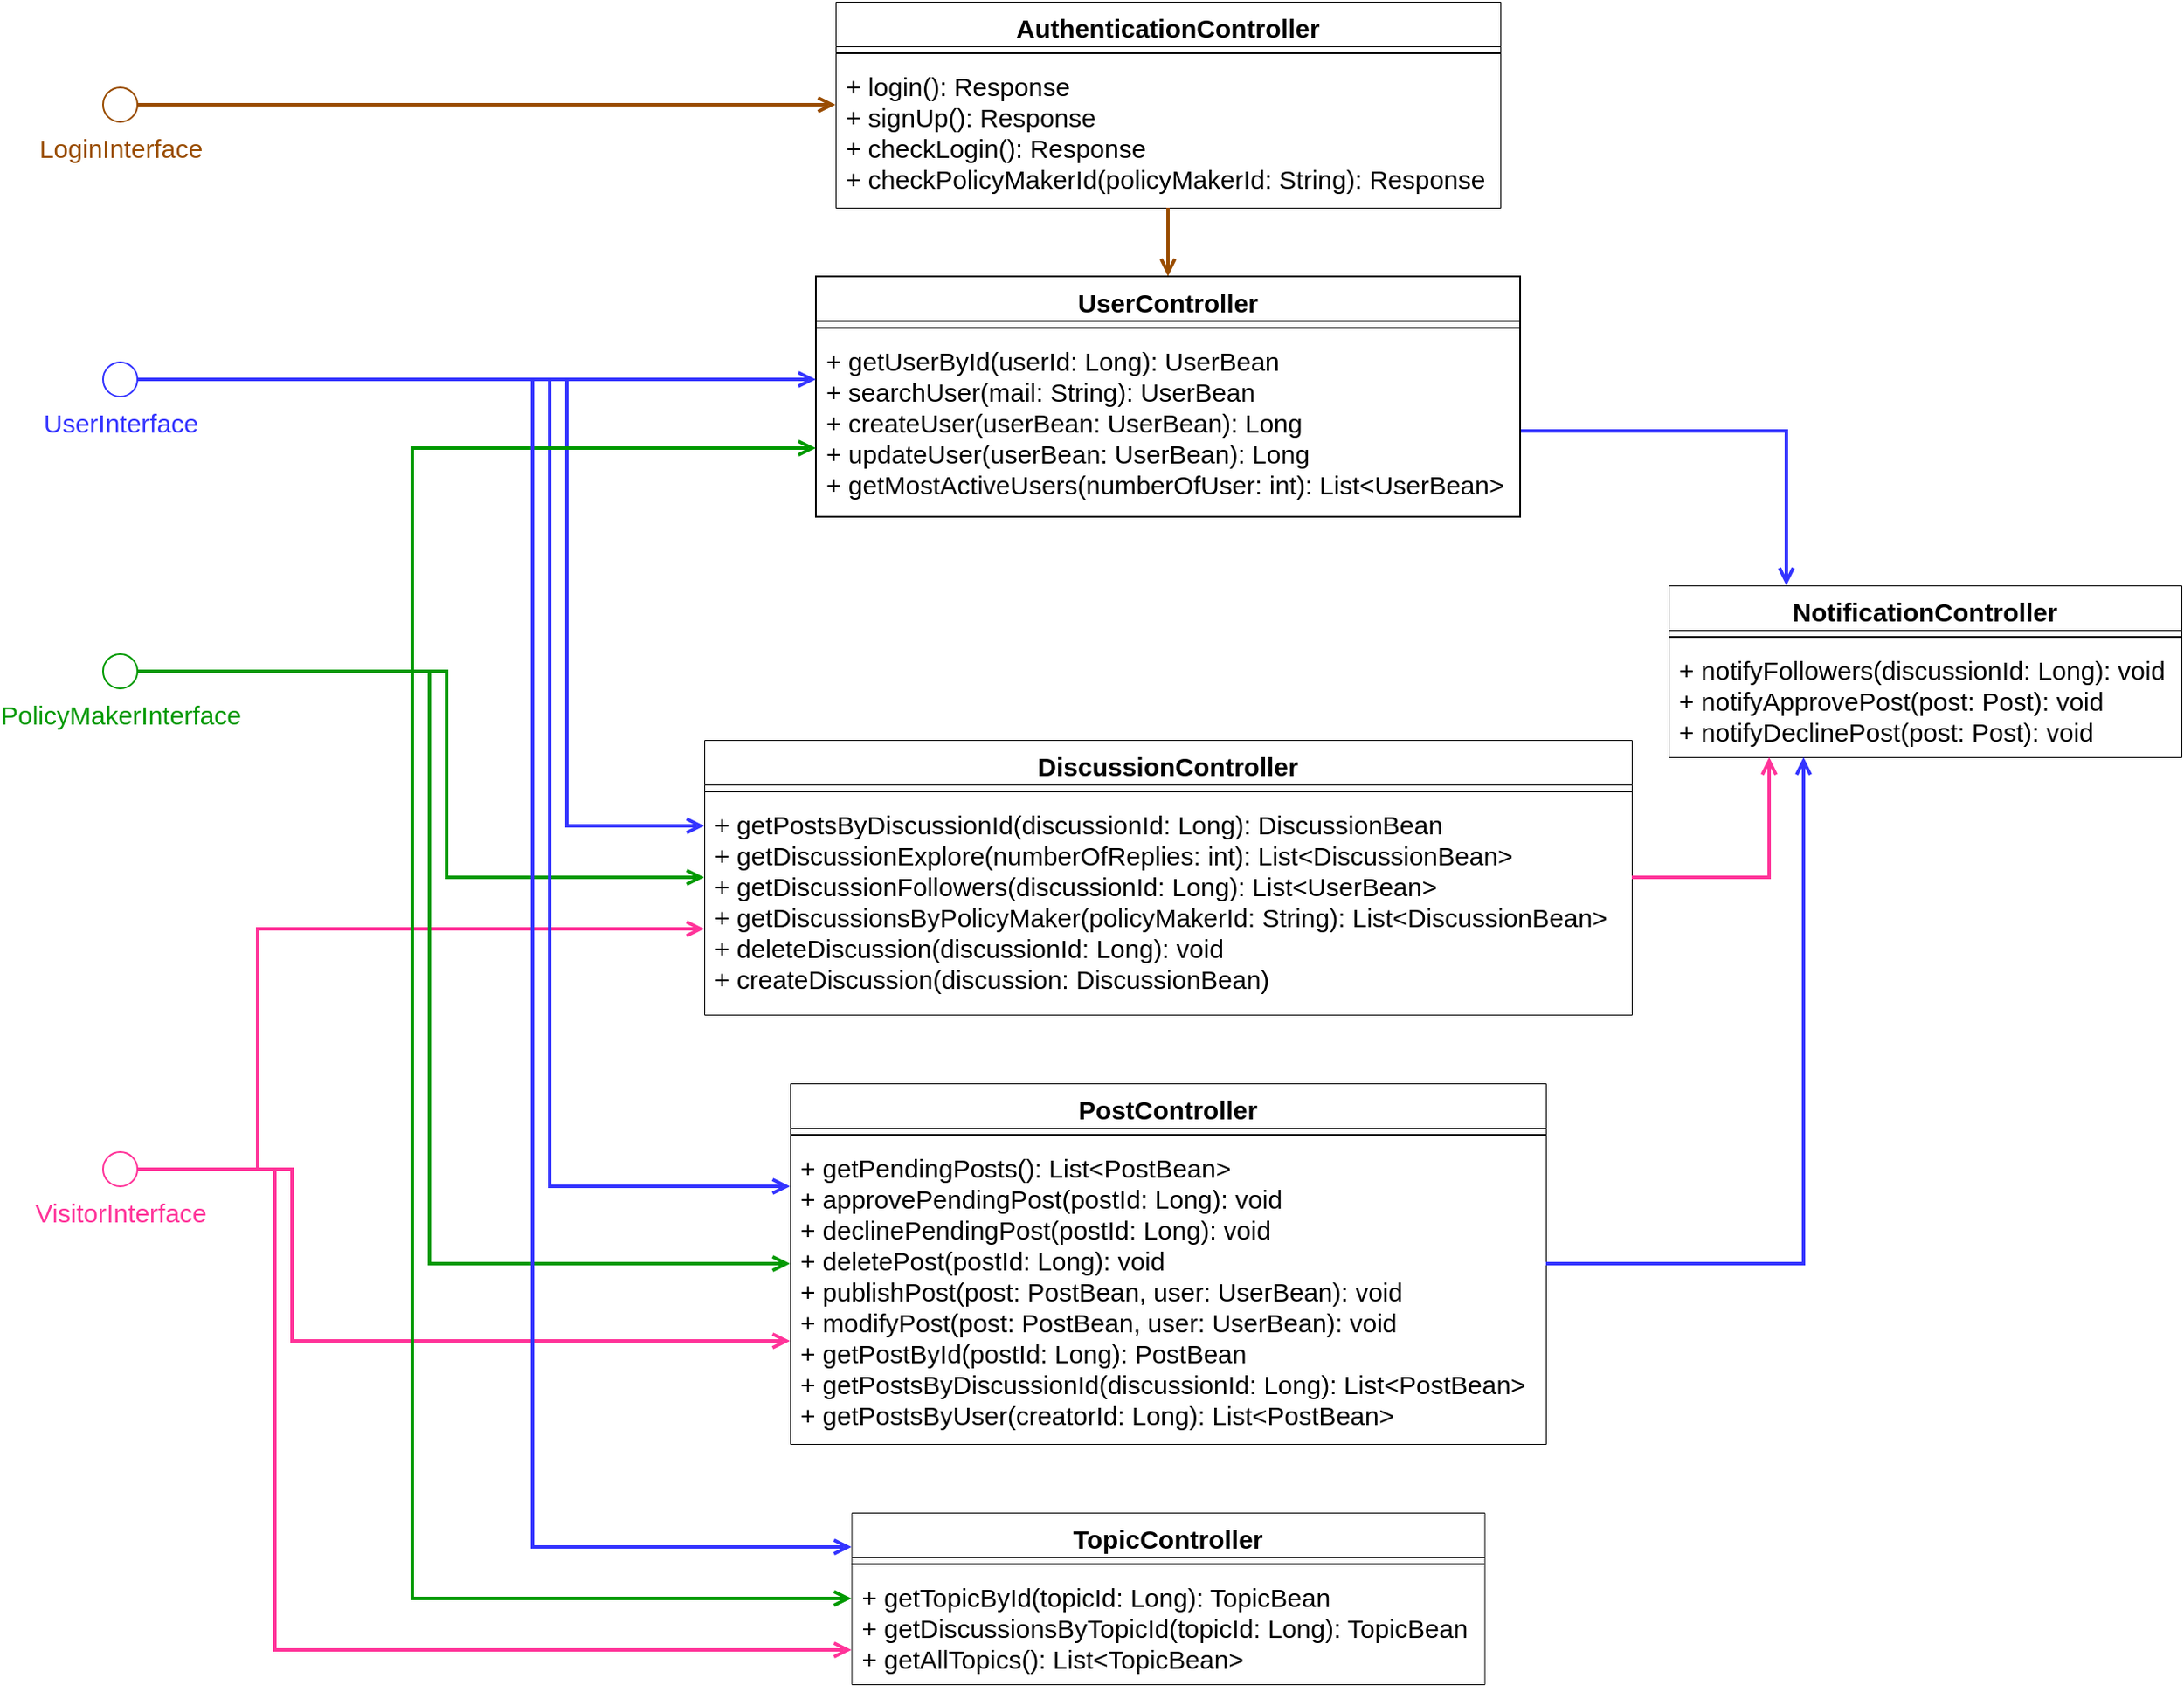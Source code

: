<mxfile version="16.5.1" type="device" pages="2"><diagram id="1Zx7CC58jSOHlOBg8sVg" name="ComponentInterfaces"><mxGraphModel dx="1003" dy="1236" grid="1" gridSize="10" guides="1" tooltips="1" connect="1" arrows="1" fold="1" page="1" pageScale="1" pageWidth="827" pageHeight="1169" math="0" shadow="0"><root><mxCell id="0"/><mxCell id="1" parent="0"/><mxCell id="jVLX2yor3yEJy9_jHnR7-2" value="&lt;font color=&quot;#3333ff&quot; style=&quot;font-size: 15px&quot;&gt;UserInterface&lt;/font&gt;" style="verticalLabelPosition=bottom;verticalAlign=top;html=1;shape=mxgraph.flowchart.on-page_reference;strokeWidth=1;strokeColor=#3333FF;" parent="1" vertex="1"><mxGeometry x="70" y="230" width="20" height="20" as="geometry"/></mxCell><mxCell id="jVLX2yor3yEJy9_jHnR7-3" value="&lt;font color=&quot;#009900&quot; style=&quot;font-size: 15px&quot;&gt;PolicyMakerInterface&lt;/font&gt;" style="verticalLabelPosition=bottom;verticalAlign=top;html=1;shape=mxgraph.flowchart.on-page_reference;strokeWidth=1;strokeColor=#009900;" parent="1" vertex="1"><mxGeometry x="70" y="400" width="20" height="20" as="geometry"/></mxCell><mxCell id="hBcyzwIoXZoxYSRWvkS--6" style="edgeStyle=orthogonalEdgeStyle;rounded=0;orthogonalLoop=1;jettySize=auto;html=1;exitX=1;exitY=0.5;exitDx=0;exitDy=0;exitPerimeter=0;endArrow=open;endFill=0;strokeColor=#994C00;strokeWidth=2;" parent="1" source="jVLX2yor3yEJy9_jHnR7-4" target="hBcyzwIoXZoxYSRWvkS--1" edge="1"><mxGeometry relative="1" as="geometry"><Array as="points"><mxPoint x="140" y="80"/><mxPoint x="140" y="80"/></Array></mxGeometry></mxCell><mxCell id="jVLX2yor3yEJy9_jHnR7-4" value="&lt;font color=&quot;#994c00&quot; style=&quot;font-size: 15px&quot;&gt;LoginInterface&lt;/font&gt;" style="verticalLabelPosition=bottom;verticalAlign=top;html=1;shape=mxgraph.flowchart.on-page_reference;strokeWidth=1;strokeColor=#994C00;" parent="1" vertex="1"><mxGeometry x="70" y="70" width="20" height="20" as="geometry"/></mxCell><mxCell id="jVLX2yor3yEJy9_jHnR7-22" style="edgeStyle=orthogonalEdgeStyle;rounded=0;orthogonalLoop=1;jettySize=auto;html=1;endArrow=open;endFill=0;strokeColor=#3333FF;strokeWidth=2;" parent="1" source="PQGPfIte4Dm82NoBjs24-1" target="jVLX2yor3yEJy9_jHnR7-18" edge="1"><mxGeometry relative="1" as="geometry"><Array as="points"><mxPoint x="1050" y="270"/></Array><mxPoint x="869" y="217" as="sourcePoint"/><mxPoint x="990" y="370" as="targetPoint"/></mxGeometry></mxCell><mxCell id="jVLX2yor3yEJy9_jHnR7-18" value="NotificationController" style="swimlane;fontStyle=1;align=center;verticalAlign=top;childLayout=stackLayout;horizontal=1;startSize=26;horizontalStack=0;resizeParent=1;resizeParentMax=0;resizeLast=0;collapsible=1;marginBottom=0;strokeWidth=0.5;fontSize=15;" parent="1" vertex="1"><mxGeometry x="981.5" y="360" width="298.5" height="100" as="geometry"/></mxCell><mxCell id="jVLX2yor3yEJy9_jHnR7-19" value="" style="line;strokeWidth=1;fillColor=none;align=left;verticalAlign=middle;spacingTop=-1;spacingLeft=3;spacingRight=3;rotatable=0;labelPosition=right;points=[];portConstraint=eastwest;" parent="jVLX2yor3yEJy9_jHnR7-18" vertex="1"><mxGeometry y="26" width="298.5" height="8" as="geometry"/></mxCell><mxCell id="jVLX2yor3yEJy9_jHnR7-20" value="+ notifyFollowers(discussionId: Long): void&#10;+ notifyApprovePost(post: Post): void&#10;+ notifyDeclinePost(post: Post): void" style="text;strokeColor=none;fillColor=none;align=left;verticalAlign=top;spacingLeft=4;spacingRight=4;overflow=hidden;rotatable=0;points=[[0,0.5],[1,0.5]];portConstraint=eastwest;fontSize=15;" parent="jVLX2yor3yEJy9_jHnR7-18" vertex="1"><mxGeometry y="34" width="298.5" height="66" as="geometry"/></mxCell><mxCell id="jVLX2yor3yEJy9_jHnR7-24" value="DiscussionController" style="swimlane;fontStyle=1;align=center;verticalAlign=top;childLayout=stackLayout;horizontal=1;startSize=26;horizontalStack=0;resizeParent=1;resizeParentMax=0;resizeLast=0;collapsible=1;marginBottom=0;strokeWidth=0.5;fontSize=15;" parent="1" vertex="1"><mxGeometry x="420" y="450" width="540" height="160" as="geometry"/></mxCell><mxCell id="jVLX2yor3yEJy9_jHnR7-25" value="" style="line;strokeWidth=1;fillColor=none;align=left;verticalAlign=middle;spacingTop=-1;spacingLeft=3;spacingRight=3;rotatable=0;labelPosition=right;points=[];portConstraint=eastwest;" parent="jVLX2yor3yEJy9_jHnR7-24" vertex="1"><mxGeometry y="26" width="540" height="8" as="geometry"/></mxCell><mxCell id="jVLX2yor3yEJy9_jHnR7-26" value="+ getPostsByDiscussionId(discussionId: Long): DiscussionBean&#10;+ getDiscussionExplore(numberOfReplies: int): List&lt;DiscussionBean&gt;&#10;+ getDiscussionFollowers(discussionId: Long): List&lt;UserBean&gt;&#10;+ getDiscussionsByPolicyMaker(policyMakerId: String): List&lt;DiscussionBean&gt;&#10;+ deleteDiscussion(discussionId: Long): void&#10;+ createDiscussion(discussion: DiscussionBean)" style="text;strokeColor=none;fillColor=none;align=left;verticalAlign=top;spacingLeft=4;spacingRight=4;overflow=hidden;rotatable=0;points=[[0,0.5],[1,0.5]];portConstraint=eastwest;fontSize=15;" parent="jVLX2yor3yEJy9_jHnR7-24" vertex="1"><mxGeometry y="34" width="540" height="126" as="geometry"/></mxCell><mxCell id="cUuNftFC4V_UVPrt2f4h-1" value="&lt;font color=&quot;#ff3399&quot; style=&quot;font-size: 15px&quot;&gt;VisitorInterface&lt;/font&gt;" style="verticalLabelPosition=bottom;verticalAlign=top;html=1;shape=mxgraph.flowchart.on-page_reference;strokeWidth=1;strokeColor=#FF3399;" parent="1" vertex="1"><mxGeometry x="70" y="690" width="20" height="20" as="geometry"/></mxCell><mxCell id="hBcyzwIoXZoxYSRWvkS--1" value="AuthenticationController" style="swimlane;fontStyle=1;align=center;verticalAlign=top;childLayout=stackLayout;horizontal=1;startSize=26;horizontalStack=0;resizeParent=1;resizeParentMax=0;resizeLast=0;collapsible=1;marginBottom=0;strokeWidth=0.5;fontSize=15;" parent="1" vertex="1"><mxGeometry x="496.5" y="20" width="387" height="120" as="geometry"/></mxCell><mxCell id="hBcyzwIoXZoxYSRWvkS--3" value="" style="line;strokeWidth=1;fillColor=none;align=left;verticalAlign=middle;spacingTop=-1;spacingLeft=3;spacingRight=3;rotatable=0;labelPosition=right;points=[];portConstraint=eastwest;" parent="hBcyzwIoXZoxYSRWvkS--1" vertex="1"><mxGeometry y="26" width="387" height="8" as="geometry"/></mxCell><mxCell id="hBcyzwIoXZoxYSRWvkS--4" value="+ login(): Response&#10;+ signUp(): Response&#10;+ checkLogin(): Response&#10;+ checkPolicyMakerId(policyMakerId: String): Response" style="text;strokeColor=none;fillColor=none;align=left;verticalAlign=top;spacingLeft=4;spacingRight=4;overflow=hidden;rotatable=0;points=[[0,0.5],[1,0.5]];portConstraint=eastwest;fontSize=15;" parent="hBcyzwIoXZoxYSRWvkS--1" vertex="1"><mxGeometry y="34" width="387" height="86" as="geometry"/></mxCell><mxCell id="hBcyzwIoXZoxYSRWvkS--7" style="edgeStyle=orthogonalEdgeStyle;rounded=0;orthogonalLoop=1;jettySize=auto;html=1;endArrow=open;endFill=0;strokeColor=#994C00;strokeWidth=2;" parent="1" source="hBcyzwIoXZoxYSRWvkS--4" target="PQGPfIte4Dm82NoBjs24-1" edge="1"><mxGeometry relative="1" as="geometry"><Array as="points"><mxPoint x="630" y="200"/><mxPoint x="630" y="200"/></Array><mxPoint x="649" y="230" as="targetPoint"/></mxGeometry></mxCell><mxCell id="PQGPfIte4Dm82NoBjs24-1" value="UserController" style="swimlane;fontStyle=1;align=center;verticalAlign=top;childLayout=stackLayout;horizontal=1;startSize=26;horizontalStack=0;resizeParent=1;resizeParentMax=0;resizeLast=0;collapsible=1;marginBottom=0;fontSize=15;" parent="1" vertex="1"><mxGeometry x="485" y="180" width="410" height="140" as="geometry"/></mxCell><mxCell id="PQGPfIte4Dm82NoBjs24-3" value="" style="line;strokeWidth=1;fillColor=none;align=left;verticalAlign=middle;spacingTop=-1;spacingLeft=3;spacingRight=3;rotatable=0;labelPosition=right;points=[];portConstraint=eastwest;" parent="PQGPfIte4Dm82NoBjs24-1" vertex="1"><mxGeometry y="26" width="410" height="8" as="geometry"/></mxCell><mxCell id="PQGPfIte4Dm82NoBjs24-4" value="+ getUserById(userId: Long): UserBean&#10;+ searchUser(mail: String): UserBean&#10;+ createUser(userBean: UserBean): Long&#10;+ updateUser(userBean: UserBean): Long&#10;+ getMostActiveUsers(numberOfUser: int): List&lt;UserBean&gt;" style="text;strokeColor=none;fillColor=none;align=left;verticalAlign=top;spacingLeft=4;spacingRight=4;overflow=hidden;rotatable=0;points=[[0,0.5],[1,0.5]];portConstraint=eastwest;fontSize=15;" parent="PQGPfIte4Dm82NoBjs24-1" vertex="1"><mxGeometry y="34" width="410" height="106" as="geometry"/></mxCell><mxCell id="42WlKFtyN98RopspWZpT-11" style="edgeStyle=orthogonalEdgeStyle;rounded=0;orthogonalLoop=1;jettySize=auto;html=1;exitX=1;exitY=0.5;exitDx=0;exitDy=0;exitPerimeter=0;endArrow=open;endFill=0;strokeColor=#3333FF;strokeWidth=2;" parent="1" edge="1" target="jVLX2yor3yEJy9_jHnR7-26"><mxGeometry relative="1" as="geometry"><Array as="points"><mxPoint x="340" y="240"/><mxPoint x="340" y="500"/></Array><mxPoint x="90" y="240" as="sourcePoint"/><mxPoint x="210" y="640" as="targetPoint"/></mxGeometry></mxCell><mxCell id="42WlKFtyN98RopspWZpT-12" style="edgeStyle=orthogonalEdgeStyle;rounded=0;orthogonalLoop=1;jettySize=auto;html=1;exitX=1;exitY=0.5;exitDx=0;exitDy=0;exitPerimeter=0;endArrow=open;endFill=0;strokeColor=#3333FF;strokeWidth=2;" parent="1" edge="1" target="PQGPfIte4Dm82NoBjs24-1"><mxGeometry relative="1" as="geometry"><Array as="points"><mxPoint x="430" y="240"/><mxPoint x="430" y="240"/></Array><mxPoint x="313.5" y="240" as="targetPoint"/><mxPoint x="90" y="240" as="sourcePoint"/></mxGeometry></mxCell><mxCell id="42WlKFtyN98RopspWZpT-14" style="edgeStyle=orthogonalEdgeStyle;rounded=0;orthogonalLoop=1;jettySize=auto;html=1;exitX=1;exitY=0.5;exitDx=0;exitDy=0;exitPerimeter=0;endArrow=open;endFill=0;strokeColor=#009900;strokeWidth=2;" parent="1" edge="1" target="jVLX2yor3yEJy9_jHnR7-26"><mxGeometry relative="1" as="geometry"><Array as="points"><mxPoint x="270" y="410"/><mxPoint x="270" y="530"/></Array><mxPoint x="90" y="410" as="sourcePoint"/><mxPoint x="210" y="670" as="targetPoint"/></mxGeometry></mxCell><mxCell id="42WlKFtyN98RopspWZpT-15" style="edgeStyle=orthogonalEdgeStyle;rounded=0;orthogonalLoop=1;jettySize=auto;html=1;exitX=1;exitY=0.5;exitDx=0;exitDy=0;exitPerimeter=0;endArrow=open;endFill=0;strokeColor=#FF3399;strokeWidth=2;" parent="1" edge="1" target="jVLX2yor3yEJy9_jHnR7-26"><mxGeometry relative="1" as="geometry"><Array as="points"><mxPoint x="160" y="700"/><mxPoint x="160" y="560"/></Array><mxPoint x="90" y="700" as="sourcePoint"/><mxPoint x="210" y="700" as="targetPoint"/></mxGeometry></mxCell><mxCell id="42WlKFtyN98RopspWZpT-16" style="edgeStyle=orthogonalEdgeStyle;rounded=0;orthogonalLoop=1;jettySize=auto;html=1;endArrow=open;endFill=0;strokeColor=#FF3399;strokeWidth=2;" parent="1" edge="1" target="jVLX2yor3yEJy9_jHnR7-18" source="jVLX2yor3yEJy9_jHnR7-24"><mxGeometry relative="1" as="geometry"><Array as="points"><mxPoint x="1040" y="530"/></Array><mxPoint x="890" y="687" as="sourcePoint"/><mxPoint x="990" y="430" as="targetPoint"/></mxGeometry></mxCell><mxCell id="ZBMD3oYDgDytgU6tpr5A-2" value="PostController" style="swimlane;fontStyle=1;align=center;verticalAlign=top;childLayout=stackLayout;horizontal=1;startSize=26;horizontalStack=0;resizeParent=1;resizeParentMax=0;resizeLast=0;collapsible=1;marginBottom=0;strokeWidth=0.5;fontSize=15;" vertex="1" parent="1"><mxGeometry x="470" y="650" width="440" height="210" as="geometry"/></mxCell><mxCell id="ZBMD3oYDgDytgU6tpr5A-3" value="" style="line;strokeWidth=1;fillColor=none;align=left;verticalAlign=middle;spacingTop=-1;spacingLeft=3;spacingRight=3;rotatable=0;labelPosition=right;points=[];portConstraint=eastwest;" vertex="1" parent="ZBMD3oYDgDytgU6tpr5A-2"><mxGeometry y="26" width="440" height="8" as="geometry"/></mxCell><mxCell id="ZBMD3oYDgDytgU6tpr5A-4" value="+ getPendingPosts(): List&lt;PostBean&gt;&#10;+ approvePendingPost(postId: Long): void&#10;+ declinePendingPost(postId: Long): void&#10;+ deletePost(postId: Long): void&#10;+ publishPost(post: PostBean, user: UserBean): void&#10;+ modifyPost(post: PostBean, user: UserBean): void&#10;+ getPostById(postId: Long): PostBean&#10;+ getPostsByDiscussionId(discussionId: Long): List&lt;PostBean&gt;&#10;+ getPostsByUser(creatorId: Long): List&lt;PostBean&gt;&#10;" style="text;strokeColor=none;fillColor=none;align=left;verticalAlign=top;spacingLeft=4;spacingRight=4;overflow=hidden;rotatable=0;points=[[0,0.5],[1,0.5]];portConstraint=eastwest;fontSize=15;" vertex="1" parent="ZBMD3oYDgDytgU6tpr5A-2"><mxGeometry y="34" width="440" height="176" as="geometry"/></mxCell><mxCell id="ZBMD3oYDgDytgU6tpr5A-6" style="edgeStyle=orthogonalEdgeStyle;rounded=0;orthogonalLoop=1;jettySize=auto;html=1;exitX=1;exitY=0.5;exitDx=0;exitDy=0;exitPerimeter=0;endArrow=open;endFill=0;strokeColor=#3333FF;strokeWidth=2;" edge="1" parent="1" source="jVLX2yor3yEJy9_jHnR7-2" target="ZBMD3oYDgDytgU6tpr5A-2"><mxGeometry relative="1" as="geometry"><Array as="points"><mxPoint x="330" y="240"/><mxPoint x="330" y="710"/></Array><mxPoint x="100" y="250" as="sourcePoint"/><mxPoint x="240" y="510" as="targetPoint"/></mxGeometry></mxCell><mxCell id="ZBMD3oYDgDytgU6tpr5A-7" style="edgeStyle=orthogonalEdgeStyle;rounded=0;orthogonalLoop=1;jettySize=auto;html=1;exitX=1;exitY=0.5;exitDx=0;exitDy=0;exitPerimeter=0;endArrow=open;endFill=0;strokeColor=#009900;strokeWidth=2;" edge="1" parent="1" source="jVLX2yor3yEJy9_jHnR7-3" target="ZBMD3oYDgDytgU6tpr5A-2"><mxGeometry relative="1" as="geometry"><Array as="points"><mxPoint x="260" y="410"/><mxPoint x="260" y="755"/></Array><mxPoint x="100" y="420" as="sourcePoint"/><mxPoint x="240" y="540" as="targetPoint"/></mxGeometry></mxCell><mxCell id="ZBMD3oYDgDytgU6tpr5A-9" style="edgeStyle=orthogonalEdgeStyle;rounded=0;orthogonalLoop=1;jettySize=auto;html=1;endArrow=open;endFill=0;strokeColor=#3333FF;strokeWidth=2;" edge="1" parent="1" source="ZBMD3oYDgDytgU6tpr5A-2" target="jVLX2yor3yEJy9_jHnR7-18"><mxGeometry relative="1" as="geometry"><Array as="points"><mxPoint x="1060" y="755"/></Array><mxPoint x="926.5" y="280" as="sourcePoint"/><mxPoint x="1060.059" y="370" as="targetPoint"/></mxGeometry></mxCell><mxCell id="ZBMD3oYDgDytgU6tpr5A-10" style="edgeStyle=orthogonalEdgeStyle;rounded=0;orthogonalLoop=1;jettySize=auto;html=1;exitX=1;exitY=0.5;exitDx=0;exitDy=0;exitPerimeter=0;endArrow=open;endFill=0;strokeColor=#009900;strokeWidth=2;" edge="1" parent="1" source="jVLX2yor3yEJy9_jHnR7-3" target="PQGPfIte4Dm82NoBjs24-1"><mxGeometry relative="1" as="geometry"><Array as="points"><mxPoint x="250" y="410"/><mxPoint x="250" y="280"/></Array><mxPoint x="100" y="420" as="sourcePoint"/><mxPoint x="490" y="780" as="targetPoint"/></mxGeometry></mxCell><mxCell id="ZBMD3oYDgDytgU6tpr5A-11" style="edgeStyle=orthogonalEdgeStyle;rounded=0;orthogonalLoop=1;jettySize=auto;html=1;exitX=1;exitY=0.5;exitDx=0;exitDy=0;exitPerimeter=0;endArrow=open;endFill=0;strokeColor=#FF3399;strokeWidth=2;" edge="1" parent="1" source="cUuNftFC4V_UVPrt2f4h-1" target="ZBMD3oYDgDytgU6tpr5A-2"><mxGeometry relative="1" as="geometry"><Array as="points"><mxPoint x="180" y="700"/><mxPoint x="180" y="800"/></Array><mxPoint x="100" y="710" as="sourcePoint"/><mxPoint x="430" y="570" as="targetPoint"/></mxGeometry></mxCell><mxCell id="ZBMD3oYDgDytgU6tpr5A-12" value="TopicController" style="swimlane;fontStyle=1;align=center;verticalAlign=top;childLayout=stackLayout;horizontal=1;startSize=26;horizontalStack=0;resizeParent=1;resizeParentMax=0;resizeLast=0;collapsible=1;marginBottom=0;strokeWidth=0.5;fontSize=15;" vertex="1" parent="1"><mxGeometry x="505.75" y="900" width="368.5" height="100" as="geometry"/></mxCell><mxCell id="ZBMD3oYDgDytgU6tpr5A-13" value="" style="line;strokeWidth=1;fillColor=none;align=left;verticalAlign=middle;spacingTop=-1;spacingLeft=3;spacingRight=3;rotatable=0;labelPosition=right;points=[];portConstraint=eastwest;" vertex="1" parent="ZBMD3oYDgDytgU6tpr5A-12"><mxGeometry y="26" width="368.5" height="8" as="geometry"/></mxCell><mxCell id="ZBMD3oYDgDytgU6tpr5A-14" value="+ getTopicById(topicId: Long): TopicBean&#10;+ getDiscussionsByTopicId(topicId: Long): TopicBean&#10;+ getAllTopics(): List&lt;TopicBean&gt;" style="text;strokeColor=none;fillColor=none;align=left;verticalAlign=top;spacingLeft=4;spacingRight=4;overflow=hidden;rotatable=0;points=[[0,0.5],[1,0.5]];portConstraint=eastwest;fontSize=15;" vertex="1" parent="ZBMD3oYDgDytgU6tpr5A-12"><mxGeometry y="34" width="368.5" height="66" as="geometry"/></mxCell><mxCell id="ZBMD3oYDgDytgU6tpr5A-15" style="edgeStyle=orthogonalEdgeStyle;rounded=0;orthogonalLoop=1;jettySize=auto;html=1;exitX=1;exitY=0.5;exitDx=0;exitDy=0;exitPerimeter=0;endArrow=open;endFill=0;strokeColor=#009900;strokeWidth=2;" edge="1" parent="1" source="jVLX2yor3yEJy9_jHnR7-3" target="ZBMD3oYDgDytgU6tpr5A-12"><mxGeometry relative="1" as="geometry"><Array as="points"><mxPoint x="250" y="410"/><mxPoint x="250" y="950"/></Array><mxPoint x="100" y="420" as="sourcePoint"/><mxPoint x="480" y="765.059" as="targetPoint"/></mxGeometry></mxCell><mxCell id="ZBMD3oYDgDytgU6tpr5A-16" style="edgeStyle=orthogonalEdgeStyle;rounded=0;orthogonalLoop=1;jettySize=auto;html=1;exitX=1;exitY=0.5;exitDx=0;exitDy=0;exitPerimeter=0;endArrow=open;endFill=0;strokeColor=#3333FF;strokeWidth=2;" edge="1" parent="1" source="jVLX2yor3yEJy9_jHnR7-2" target="ZBMD3oYDgDytgU6tpr5A-12"><mxGeometry relative="1" as="geometry"><Array as="points"><mxPoint x="320" y="240"/><mxPoint x="320" y="920"/></Array><mxPoint x="100" y="250" as="sourcePoint"/><mxPoint x="480" y="720" as="targetPoint"/></mxGeometry></mxCell><mxCell id="ZBMD3oYDgDytgU6tpr5A-17" style="edgeStyle=orthogonalEdgeStyle;rounded=0;orthogonalLoop=1;jettySize=auto;html=1;exitX=1;exitY=0.5;exitDx=0;exitDy=0;exitPerimeter=0;endArrow=open;endFill=0;strokeColor=#FF3399;strokeWidth=2;" edge="1" parent="1" source="cUuNftFC4V_UVPrt2f4h-1" target="ZBMD3oYDgDytgU6tpr5A-12"><mxGeometry relative="1" as="geometry"><Array as="points"><mxPoint x="170" y="700"/><mxPoint x="170" y="980"/></Array><mxPoint x="100" y="710" as="sourcePoint"/><mxPoint x="480" y="810" as="targetPoint"/></mxGeometry></mxCell></root></mxGraphModel></diagram><diagram id="tLrSxpnVjVSFTSsVKyIY" name="ComponentInterfaceAdministrator"><mxGraphModel dx="1004" dy="1236" grid="1" gridSize="10" guides="1" tooltips="1" connect="1" arrows="1" fold="1" page="1" pageScale="1" pageWidth="827" pageHeight="1169" math="0" shadow="0"><root><mxCell id="aP_6Clg_kIszZrlopWd_-0"/><mxCell id="aP_6Clg_kIszZrlopWd_-1" parent="aP_6Clg_kIszZrlopWd_-0"/><mxCell id="WnO0bWgEP71eIi5y7Eib-2" style="edgeStyle=orthogonalEdgeStyle;rounded=0;orthogonalLoop=1;jettySize=auto;html=1;exitX=1;exitY=0.5;exitDx=0;exitDy=0;exitPerimeter=0;endArrow=open;endFill=0;strokeColor=#3333FF;strokeWidth=2;" parent="aP_6Clg_kIszZrlopWd_-1" source="aP_6Clg_kIszZrlopWd_-3" target="aP_6Clg_kIszZrlopWd_-22" edge="1"><mxGeometry relative="1" as="geometry"><Array as="points"><mxPoint x="300" y="215"/><mxPoint x="300" y="460"/></Array></mxGeometry></mxCell><mxCell id="aP_6Clg_kIszZrlopWd_-3" value="&lt;font color=&quot;#3333ff&quot; style=&quot;font-size: 15px&quot;&gt;PolicyMakerInterface&lt;/font&gt;" style="verticalLabelPosition=bottom;verticalAlign=top;html=1;shape=mxgraph.flowchart.on-page_reference;strokeWidth=1;strokeColor=#3333FF;" parent="aP_6Clg_kIszZrlopWd_-1" vertex="1"><mxGeometry x="70" y="205" width="20" height="20" as="geometry"/></mxCell><mxCell id="IGtdV4cqSKZFpBX4dAgs-3" style="edgeStyle=orthogonalEdgeStyle;rounded=0;orthogonalLoop=1;jettySize=auto;html=1;endArrow=open;endFill=0;strokeColor=#994C00;strokeWidth=2;" parent="aP_6Clg_kIszZrlopWd_-1" source="aP_6Clg_kIszZrlopWd_-4" target="IGtdV4cqSKZFpBX4dAgs-0" edge="1"><mxGeometry relative="1" as="geometry"/></mxCell><mxCell id="aP_6Clg_kIszZrlopWd_-4" value="&lt;font color=&quot;#994c00&quot; style=&quot;font-size: 15px&quot;&gt;LoginInterface&lt;/font&gt;" style="verticalLabelPosition=bottom;verticalAlign=top;html=1;shape=mxgraph.flowchart.on-page_reference;strokeWidth=1;strokeColor=#994C00;" parent="aP_6Clg_kIszZrlopWd_-1" vertex="1"><mxGeometry x="70" y="70" width="20" height="20" as="geometry"/></mxCell><mxCell id="b30vd8DSaGDHfXeaazXI-3" style="edgeStyle=orthogonalEdgeStyle;rounded=0;orthogonalLoop=1;jettySize=auto;html=1;endArrow=open;endFill=0;exitX=1;exitY=0.5;exitDx=0;exitDy=0;exitPerimeter=0;strokeColor=#009900;strokeWidth=2;" parent="aP_6Clg_kIszZrlopWd_-1" source="aP_6Clg_kIszZrlopWd_-5" target="aP_6Clg_kIszZrlopWd_-11" edge="1"><mxGeometry relative="1" as="geometry"><Array as="points"><mxPoint x="180" y="490"/><mxPoint x="180" y="280"/></Array></mxGeometry></mxCell><mxCell id="WnO0bWgEP71eIi5y7Eib-0" style="edgeStyle=orthogonalEdgeStyle;rounded=0;orthogonalLoop=1;jettySize=auto;html=1;exitX=1;exitY=0.5;exitDx=0;exitDy=0;exitPerimeter=0;endArrow=open;endFill=0;strokeColor=#009900;strokeWidth=2;" parent="aP_6Clg_kIszZrlopWd_-1" source="aP_6Clg_kIszZrlopWd_-5" target="aP_6Clg_kIszZrlopWd_-22" edge="1"><mxGeometry relative="1" as="geometry"><Array as="points"><mxPoint x="360" y="490"/><mxPoint x="360" y="490"/></Array></mxGeometry></mxCell><mxCell id="aP_6Clg_kIszZrlopWd_-5" value="&lt;font color=&quot;#009900&quot; style=&quot;font-size: 15px&quot;&gt;AdministratorInterface&lt;/font&gt;" style="verticalLabelPosition=bottom;verticalAlign=top;html=1;shape=mxgraph.flowchart.on-page_reference;strokeWidth=1;strokeColor=#009900;" parent="aP_6Clg_kIszZrlopWd_-1" vertex="1"><mxGeometry x="70" y="480" width="20" height="20" as="geometry"/></mxCell><mxCell id="b30vd8DSaGDHfXeaazXI-5" style="edgeStyle=orthogonalEdgeStyle;rounded=0;orthogonalLoop=1;jettySize=auto;html=1;endArrow=open;endFill=0;exitX=1;exitY=0.5;exitDx=0;exitDy=0;exitPerimeter=0;strokeColor=#FF3399;strokeWidth=2;" parent="aP_6Clg_kIszZrlopWd_-1" source="aP_6Clg_kIszZrlopWd_-6" target="aP_6Clg_kIszZrlopWd_-22" edge="1"><mxGeometry relative="1" as="geometry"><Array as="points"><mxPoint x="230" y="670"/><mxPoint x="230" y="520"/></Array></mxGeometry></mxCell><mxCell id="aP_6Clg_kIszZrlopWd_-6" value="&lt;font color=&quot;#ff3399&quot; style=&quot;font-size: 15px&quot;&gt;VisitorInterface&lt;/font&gt;" style="verticalLabelPosition=bottom;verticalAlign=top;html=1;shape=mxgraph.flowchart.on-page_reference;strokeWidth=1;strokeColor=#FF3399;" parent="aP_6Clg_kIszZrlopWd_-1" vertex="1"><mxGeometry x="70" y="660" width="20" height="20" as="geometry"/></mxCell><mxCell id="aP_6Clg_kIszZrlopWd_-11" value="AdministratorController" style="swimlane;fontStyle=1;align=center;verticalAlign=top;childLayout=stackLayout;horizontal=1;startSize=26;horizontalStack=0;resizeParent=1;resizeParentMax=0;resizeLast=0;collapsible=1;marginBottom=0;strokeWidth=0.5;fontSize=15;" parent="aP_6Clg_kIszZrlopWd_-1" vertex="1"><mxGeometry x="402.5" y="205" width="410" height="130" as="geometry"/></mxCell><mxCell id="aP_6Clg_kIszZrlopWd_-12" value="" style="line;strokeWidth=1;fillColor=none;align=left;verticalAlign=middle;spacingTop=-1;spacingLeft=3;spacingRight=3;rotatable=0;labelPosition=right;points=[];portConstraint=eastwest;" parent="aP_6Clg_kIszZrlopWd_-11" vertex="1"><mxGeometry y="26" width="410" height="8" as="geometry"/></mxCell><mxCell id="aP_6Clg_kIszZrlopWd_-13" value="+ addAdministrator(a: Administrator): Response&#10;+ removeAdministrator(a: Administrator): Response&#10;+ addADataSource(dataSouce: DataSource): Response&#10;+ modifyADataSource(dataSouce: DataSource): Response&#10;+ removeADataSource(dataSouce: DataSource): Response" style="text;strokeColor=none;fillColor=none;align=left;verticalAlign=top;spacingLeft=4;spacingRight=4;overflow=hidden;rotatable=0;points=[[0,0.5],[1,0.5]];portConstraint=eastwest;fontSize=15;" parent="aP_6Clg_kIszZrlopWd_-11" vertex="1"><mxGeometry y="34" width="410" height="96" as="geometry"/></mxCell><mxCell id="aP_6Clg_kIszZrlopWd_-22" value="DataController" style="swimlane;fontStyle=1;align=center;verticalAlign=top;childLayout=stackLayout;horizontal=1;startSize=26;horizontalStack=0;resizeParent=1;resizeParentMax=0;resizeLast=0;collapsible=1;marginBottom=0;strokeWidth=0.5;fontSize=15;" parent="aP_6Clg_kIszZrlopWd_-1" vertex="1"><mxGeometry x="340" y="420" width="710" height="180" as="geometry"/></mxCell><mxCell id="aP_6Clg_kIszZrlopWd_-23" value="" style="line;strokeWidth=1;fillColor=none;align=left;verticalAlign=middle;spacingTop=-1;spacingLeft=3;spacingRight=3;rotatable=0;labelPosition=right;points=[];portConstraint=eastwest;" parent="aP_6Clg_kIszZrlopWd_-22" vertex="1"><mxGeometry y="26" width="710" height="8" as="geometry"/></mxCell><mxCell id="aP_6Clg_kIszZrlopWd_-24" value="+ createSingleDistrict(districtId: String): DistrictBean&#10;+ createDataSet(dataSourceId: Long, districtBean: DistrictBean): DataSetBean&#10;+ createRanking(districtId: String): List&lt;RankingBean&gt;&#10;+ createRankingForSelectedDataSets(districtId: String, dataSourcesIds: List&lt;Long&gt;): List&lt;RankingBean&gt;&#10;+ getDataOfDistrict(districtId: String): List&lt;List&lt;DataBean&gt;&gt;&#10;+ retrieveDataOfDistrict(dataSource: DataSource, district DistrictBean): List&lt;DataBean&gt;&#10;+ retrieveDataSetByDataSourceId(dataSourceId: Long): List&lt;Data&gt; " style="text;strokeColor=none;fillColor=none;align=left;verticalAlign=top;spacingLeft=4;spacingRight=4;overflow=hidden;rotatable=0;points=[[0,0.5],[1,0.5]];portConstraint=eastwest;fontSize=15;" parent="aP_6Clg_kIszZrlopWd_-22" vertex="1"><mxGeometry y="34" width="710" height="146" as="geometry"/></mxCell><mxCell id="R50VKEGUgi5-8KCRARGU-0" style="edgeStyle=orthogonalEdgeStyle;rounded=0;orthogonalLoop=1;jettySize=auto;html=1;fontColor=#009900;endArrow=open;endFill=0;strokeColor=#994C00;strokeWidth=2;" parent="aP_6Clg_kIszZrlopWd_-1" source="IGtdV4cqSKZFpBX4dAgs-0" target="aP_6Clg_kIszZrlopWd_-11" edge="1"><mxGeometry relative="1" as="geometry"><Array as="points"><mxPoint x="790" y="80"/><mxPoint x="790" y="255"/></Array></mxGeometry></mxCell><mxCell id="IGtdV4cqSKZFpBX4dAgs-0" value="AuthenticationController" style="swimlane;fontStyle=1;align=center;verticalAlign=top;childLayout=stackLayout;horizontal=1;startSize=26;horizontalStack=0;resizeParent=1;resizeParentMax=0;resizeLast=0;collapsible=1;marginBottom=0;strokeWidth=0.5;fontSize=15;" parent="aP_6Clg_kIszZrlopWd_-1" vertex="1"><mxGeometry x="412.5" y="15" width="390" height="130" as="geometry"/></mxCell><mxCell id="IGtdV4cqSKZFpBX4dAgs-1" value="" style="line;strokeWidth=1;fillColor=none;align=left;verticalAlign=middle;spacingTop=-1;spacingLeft=3;spacingRight=3;rotatable=0;labelPosition=right;points=[];portConstraint=eastwest;" parent="IGtdV4cqSKZFpBX4dAgs-0" vertex="1"><mxGeometry y="26" width="390" height="8" as="geometry"/></mxCell><mxCell id="IGtdV4cqSKZFpBX4dAgs-2" value="+ login(loginDTO: DTO): Response&#10;+ administratorLogin(): Response&#10;+ signUp(): Response&#10;+ checkLogin(): Response&#10;+ checkPolicyMakerId(policyMakerId: String): Response" style="text;strokeColor=none;fillColor=none;align=left;verticalAlign=top;spacingLeft=4;spacingRight=4;overflow=hidden;rotatable=0;points=[[0,0.5],[1,0.5]];portConstraint=eastwest;fontSize=15;" parent="IGtdV4cqSKZFpBX4dAgs-0" vertex="1"><mxGeometry y="34" width="390" height="96" as="geometry"/></mxCell></root></mxGraphModel></diagram></mxfile>